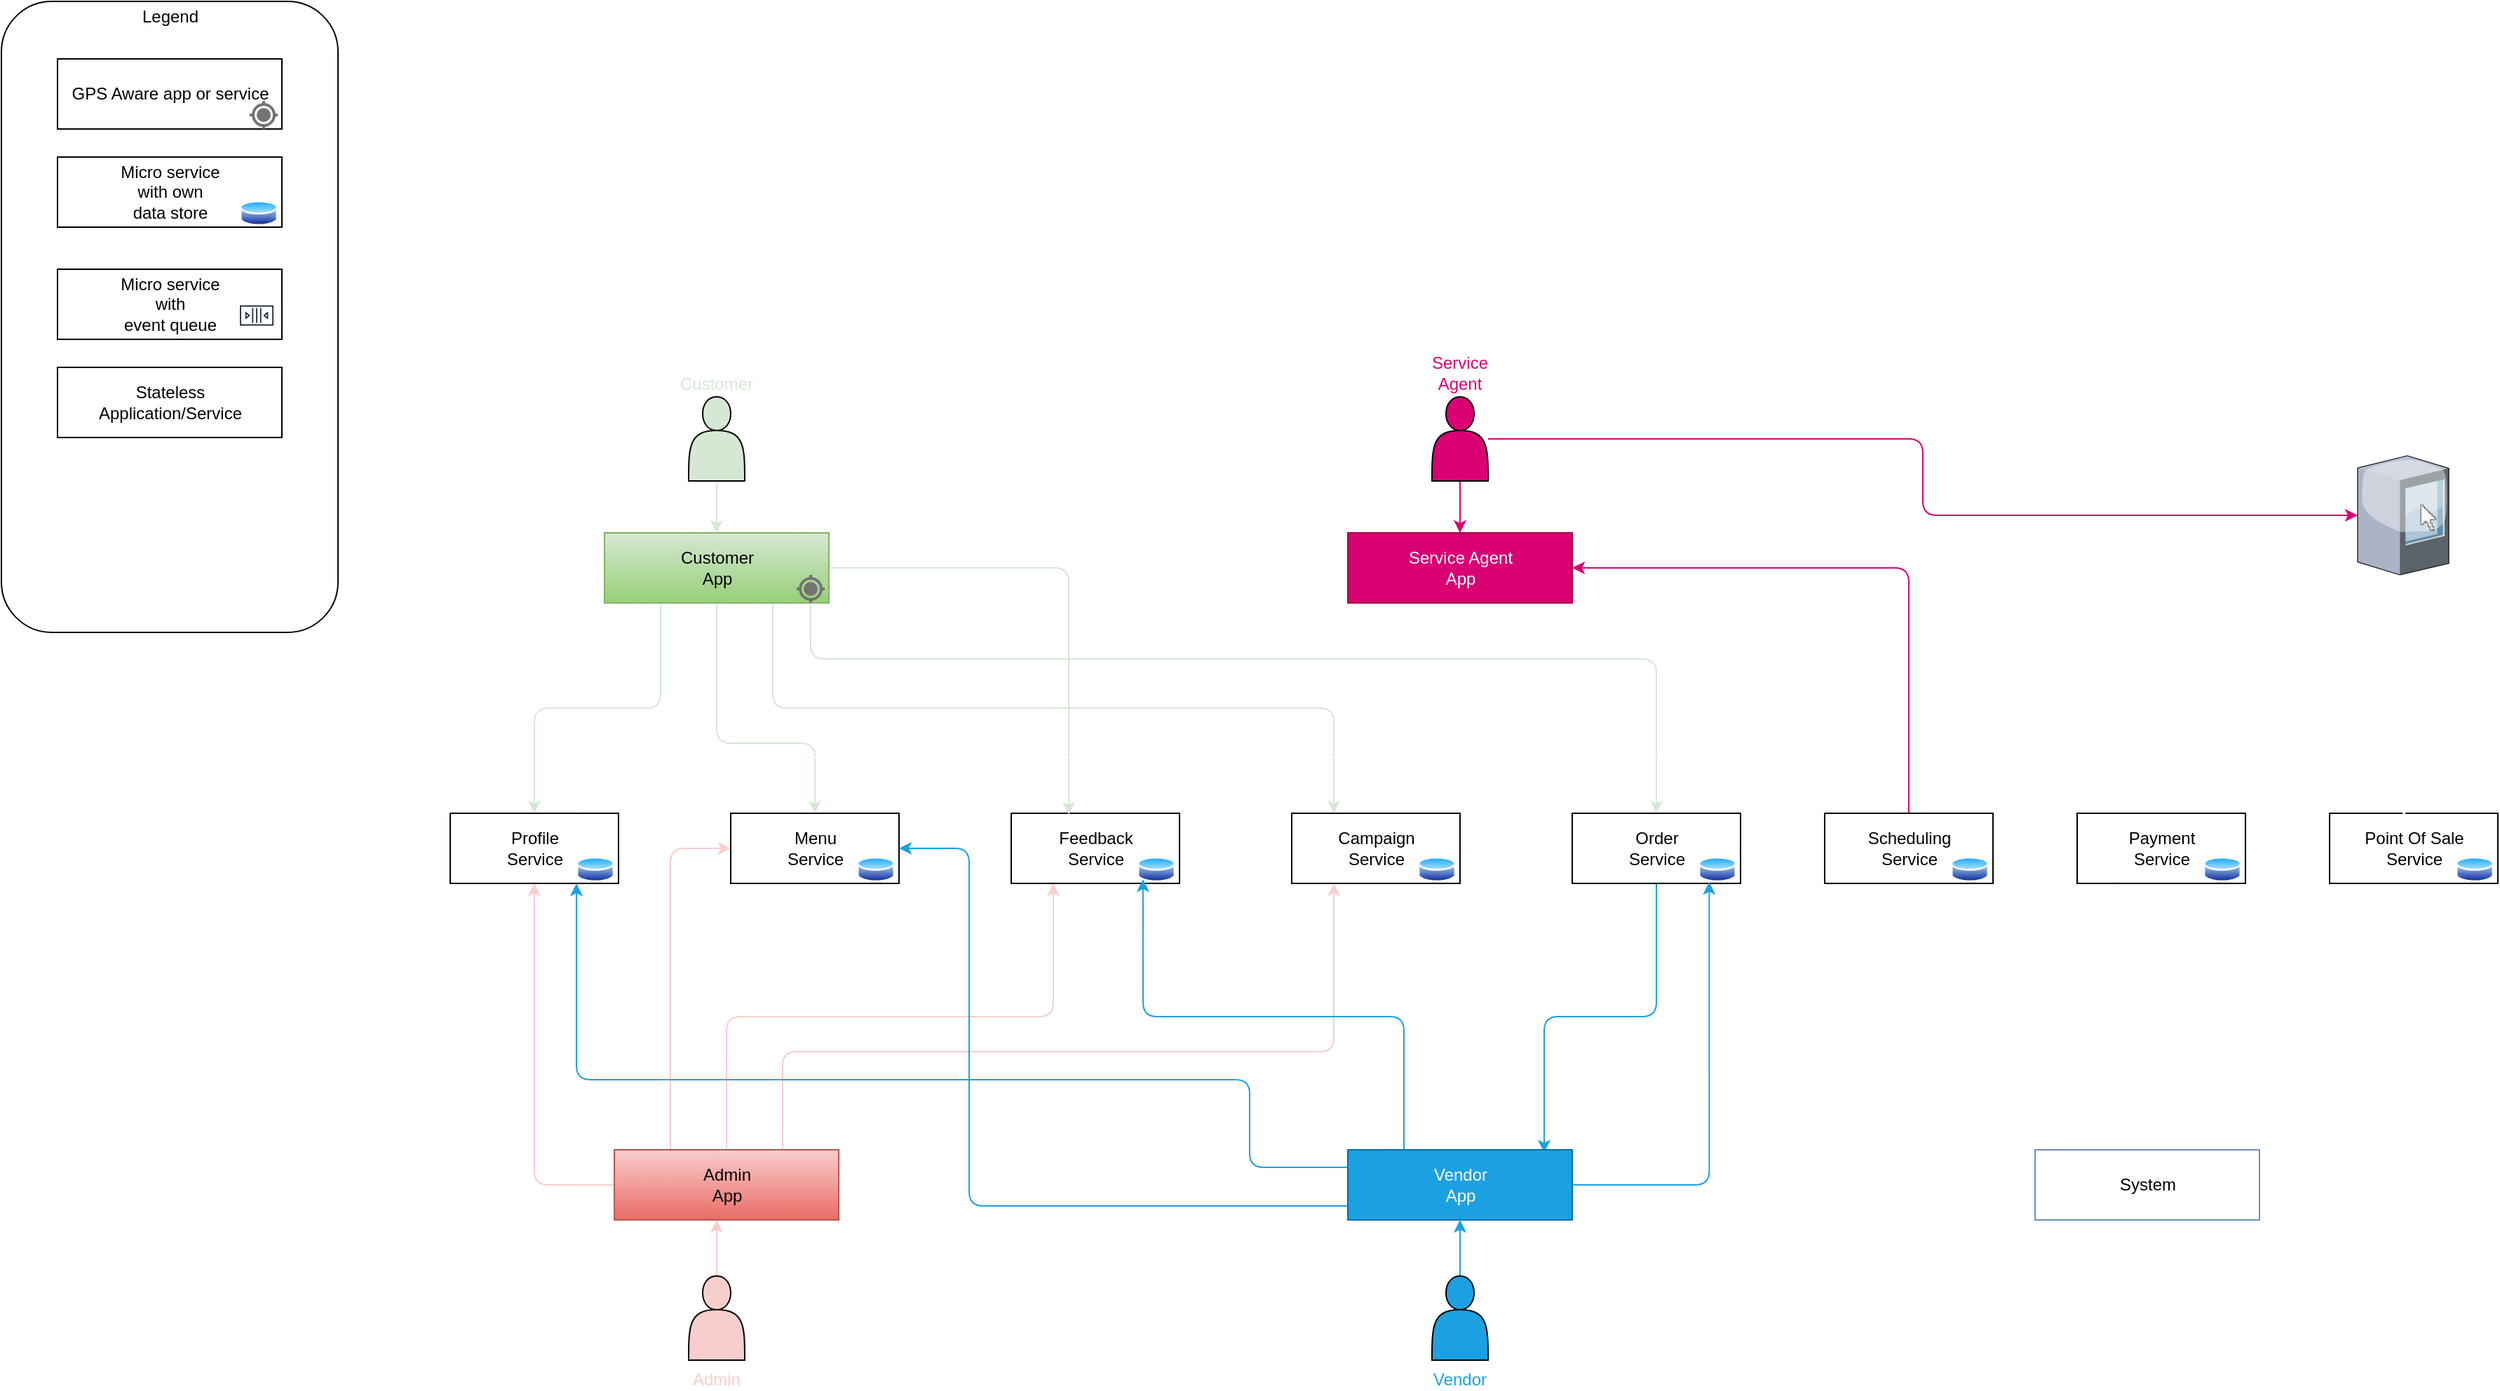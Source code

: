 <mxfile version="13.6.5">
    <diagram id="EafCfjscLrXSABuNNEOU" name="Page-1">
        <mxGraphModel dx="1667" dy="2340" grid="1" gridSize="10" guides="1" tooltips="1" connect="1" arrows="1" fold="1" page="1" pageScale="1" pageWidth="1920" pageHeight="1200" math="0" shadow="0">
            <root>
                <mxCell id="0"/>
                <mxCell id="1" parent="0"/>
                <mxCell id="66" value="" style="icon;html=1;labelBackgroundColor=none;labelPosition=center;verticalLabelPosition=bottom;align=center;verticalAlign=top;strokeColor=#000000;fillColor=#FFFFFF;fontColor=#FFFFFF;" vertex="1" parent="1">
                    <mxGeometry y="-1" width="240" height="450" as="geometry"/>
                </mxCell>
                <mxCell id="67" value="Profile&lt;br&gt;Service" style="html=1;dashed=0;whitespace=wrap;strokeColor=#000000;fillColor=#FFFFFF;fontColor=#000000;" vertex="1" parent="1">
                    <mxGeometry x="320" y="578" width="120" height="50" as="geometry"/>
                </mxCell>
                <mxCell id="68" value="Menu&lt;br&gt;Service" style="html=1;dashed=0;whitespace=wrap;strokeColor=#000000;fillColor=#FFFFFF;fontColor=#000000;" vertex="1" parent="1">
                    <mxGeometry x="520" y="578" width="120" height="50" as="geometry"/>
                </mxCell>
                <mxCell id="69" value="" style="aspect=fixed;perimeter=ellipsePerimeter;html=1;align=center;shadow=0;dashed=0;spacingTop=3;image;image=img/lib/active_directory/database.svg;strokeColor=#000000;fillColor=#FFFFFF;fontColor=#000000;" vertex="1" parent="1">
                    <mxGeometry x="410" y="608" width="27.03" height="20" as="geometry"/>
                </mxCell>
                <mxCell id="70" value="" style="aspect=fixed;perimeter=ellipsePerimeter;html=1;align=center;shadow=0;dashed=0;spacingTop=3;image;image=img/lib/active_directory/database.svg;strokeColor=#000000;fillColor=#FFFFFF;fontColor=#000000;" vertex="1" parent="1">
                    <mxGeometry x="610" y="608" width="27.03" height="20" as="geometry"/>
                </mxCell>
                <mxCell id="71" value="Feedback&lt;br&gt;Service" style="html=1;dashed=0;whitespace=wrap;strokeColor=#000000;fillColor=#FFFFFF;fontColor=#000000;" vertex="1" parent="1">
                    <mxGeometry x="720" y="578" width="120" height="50" as="geometry"/>
                </mxCell>
                <mxCell id="72" value="" style="aspect=fixed;perimeter=ellipsePerimeter;html=1;align=center;shadow=0;dashed=0;spacingTop=3;image;image=img/lib/active_directory/database.svg;strokeColor=#000000;fillColor=#FFFFFF;fontColor=#000000;" vertex="1" parent="1">
                    <mxGeometry x="810" y="608" width="27.03" height="20" as="geometry"/>
                </mxCell>
                <mxCell id="73" value="Campaign&lt;br&gt;Service" style="html=1;dashed=0;whitespace=wrap;strokeColor=#000000;fillColor=#FFFFFF;fontColor=#000000;" vertex="1" parent="1">
                    <mxGeometry x="920" y="578" width="120" height="50" as="geometry"/>
                </mxCell>
                <mxCell id="74" value="" style="aspect=fixed;perimeter=ellipsePerimeter;html=1;align=center;shadow=0;dashed=0;spacingTop=3;image;image=img/lib/active_directory/database.svg;strokeColor=#000000;fillColor=#FFFFFF;fontColor=#000000;" vertex="1" parent="1">
                    <mxGeometry x="1010" y="608" width="27.03" height="20" as="geometry"/>
                </mxCell>
                <mxCell id="75" style="edgeStyle=orthogonalEdgeStyle;rounded=1;orthogonalLoop=1;jettySize=auto;html=1;entryX=0.875;entryY=0.04;entryDx=0;entryDy=0;entryPerimeter=0;startArrow=none;startFill=0;endArrow=classic;endFill=1;fontColor=#000000;strokeColor=#1BA1E2;" edge="1" parent="1" source="77" target="93">
                    <mxGeometry relative="1" as="geometry"/>
                </mxCell>
                <mxCell id="76" style="edgeStyle=orthogonalEdgeStyle;rounded=1;orthogonalLoop=1;jettySize=auto;html=1;exitX=0.75;exitY=0;exitDx=0;exitDy=0;entryX=0.25;entryY=0;entryDx=0;entryDy=0;startArrow=none;startFill=0;endArrow=classic;endFill=1;fontColor=#000000;strokeColor=#FFFFFF;dashed=1;" edge="1" parent="1" source="77" target="119">
                    <mxGeometry relative="1" as="geometry">
                        <Array as="points">
                            <mxPoint x="1210" y="508"/>
                            <mxPoint x="1330" y="508"/>
                        </Array>
                    </mxGeometry>
                </mxCell>
                <mxCell id="77" value="Order&lt;br&gt;Service" style="html=1;dashed=0;whitespace=wrap;strokeColor=#000000;fillColor=#FFFFFF;fontColor=#000000;" vertex="1" parent="1">
                    <mxGeometry x="1120" y="578" width="120" height="50" as="geometry"/>
                </mxCell>
                <mxCell id="78" value="" style="aspect=fixed;perimeter=ellipsePerimeter;html=1;align=center;shadow=0;dashed=0;spacingTop=3;image;image=img/lib/active_directory/database.svg;strokeColor=#000000;fillColor=#FFFFFF;fontColor=#000000;" vertex="1" parent="1">
                    <mxGeometry x="1210" y="608" width="27.03" height="20" as="geometry"/>
                </mxCell>
                <mxCell id="79" style="edgeStyle=orthogonalEdgeStyle;orthogonalLoop=1;jettySize=auto;html=1;entryX=0.5;entryY=0;entryDx=0;entryDy=0;startArrow=none;startFill=0;endArrow=classic;endFill=1;fontColor=#000000;rounded=1;strokeColor=#D5E8D4;" edge="1" parent="1" source="83" target="67">
                    <mxGeometry relative="1" as="geometry">
                        <Array as="points">
                            <mxPoint x="470" y="503"/>
                            <mxPoint x="380" y="503"/>
                        </Array>
                    </mxGeometry>
                </mxCell>
                <mxCell id="80" style="edgeStyle=orthogonalEdgeStyle;rounded=1;orthogonalLoop=1;jettySize=auto;html=1;exitX=0.5;exitY=1;exitDx=0;exitDy=0;entryX=0.5;entryY=0;entryDx=0;entryDy=0;startArrow=none;startFill=0;endArrow=classic;endFill=1;fontColor=#000000;strokeColor=#D5E8D4;" edge="1" parent="1" source="83" target="68">
                    <mxGeometry relative="1" as="geometry">
                        <Array as="points">
                            <mxPoint x="510" y="528"/>
                            <mxPoint x="580" y="528"/>
                        </Array>
                    </mxGeometry>
                </mxCell>
                <mxCell id="81" style="edgeStyle=orthogonalEdgeStyle;rounded=1;orthogonalLoop=1;jettySize=auto;html=1;entryX=0.342;entryY=0.02;entryDx=0;entryDy=0;entryPerimeter=0;startArrow=none;startFill=0;endArrow=classic;endFill=1;fontColor=#000000;strokeColor=#D5E8D4;" edge="1" parent="1" source="83" target="71">
                    <mxGeometry relative="1" as="geometry"/>
                </mxCell>
                <mxCell id="82" style="edgeStyle=orthogonalEdgeStyle;rounded=1;orthogonalLoop=1;jettySize=auto;html=1;exitX=0.75;exitY=1;exitDx=0;exitDy=0;entryX=0.25;entryY=0;entryDx=0;entryDy=0;startArrow=none;startFill=0;endArrow=classic;endFill=1;fontColor=#000000;strokeColor=#D5E8D4;" edge="1" parent="1" source="83" target="73">
                    <mxGeometry relative="1" as="geometry">
                        <Array as="points">
                            <mxPoint x="550" y="503"/>
                            <mxPoint x="950" y="503"/>
                        </Array>
                    </mxGeometry>
                </mxCell>
                <mxCell id="83" value="Customer&lt;br&gt;App" style="html=1;dashed=0;whitespace=wrap;strokeColor=#82b366;fillColor=#d5e8d4;gradientColor=#97d077;fontColor=#000000;" vertex="1" parent="1">
                    <mxGeometry x="430" y="378" width="160" height="50" as="geometry"/>
                </mxCell>
                <mxCell id="84" style="edgeStyle=orthogonalEdgeStyle;rounded=1;orthogonalLoop=1;jettySize=auto;html=1;entryX=0.5;entryY=1;entryDx=0;entryDy=0;startArrow=none;startFill=0;endArrow=classic;endFill=1;fontColor=#000000;strokeColor=#F8CECC;" edge="1" parent="1" source="88" target="67">
                    <mxGeometry relative="1" as="geometry">
                        <Array as="points">
                            <mxPoint x="380" y="843"/>
                        </Array>
                    </mxGeometry>
                </mxCell>
                <mxCell id="85" style="edgeStyle=orthogonalEdgeStyle;rounded=1;orthogonalLoop=1;jettySize=auto;html=1;exitX=0.25;exitY=0;exitDx=0;exitDy=0;entryX=0;entryY=0.5;entryDx=0;entryDy=0;startArrow=none;startFill=0;endArrow=classic;endFill=1;fontColor=#000000;strokeColor=#F8CECC;" edge="1" parent="1" source="88" target="68">
                    <mxGeometry relative="1" as="geometry"/>
                </mxCell>
                <mxCell id="86" style="edgeStyle=orthogonalEdgeStyle;rounded=1;orthogonalLoop=1;jettySize=auto;html=1;exitX=0.5;exitY=0;exitDx=0;exitDy=0;entryX=0.25;entryY=1;entryDx=0;entryDy=0;startArrow=none;startFill=0;endArrow=classic;endFill=1;fontColor=#000000;strokeColor=#F8CECC;" edge="1" parent="1" source="88" target="71">
                    <mxGeometry relative="1" as="geometry"/>
                </mxCell>
                <mxCell id="87" style="edgeStyle=orthogonalEdgeStyle;rounded=1;orthogonalLoop=1;jettySize=auto;html=1;exitX=0.75;exitY=0;exitDx=0;exitDy=0;entryX=0.25;entryY=1;entryDx=0;entryDy=0;startArrow=none;startFill=0;endArrow=classic;endFill=1;fontColor=#000000;strokeColor=#F8CECC;" edge="1" parent="1" source="88" target="73">
                    <mxGeometry relative="1" as="geometry">
                        <Array as="points">
                            <mxPoint x="557" y="748"/>
                            <mxPoint x="950" y="748"/>
                        </Array>
                    </mxGeometry>
                </mxCell>
                <mxCell id="88" value="Admin&lt;br&gt;App" style="html=1;dashed=0;whitespace=wrap;strokeColor=#b85450;fillColor=#f8cecc;gradientColor=#ea6b66;" vertex="1" parent="1">
                    <mxGeometry x="437.03" y="818" width="160" height="50" as="geometry"/>
                </mxCell>
                <mxCell id="89" style="edgeStyle=orthogonalEdgeStyle;rounded=1;orthogonalLoop=1;jettySize=auto;html=1;exitX=0.25;exitY=0;exitDx=0;exitDy=0;entryX=0;entryY=1;entryDx=0;entryDy=0;startArrow=none;startFill=0;endArrow=classic;endFill=1;fontColor=#000000;strokeColor=#1BA1E2;" edge="1" parent="1" source="93" target="72">
                    <mxGeometry relative="1" as="geometry"/>
                </mxCell>
                <mxCell id="90" style="edgeStyle=orthogonalEdgeStyle;rounded=1;orthogonalLoop=1;jettySize=auto;html=1;entryX=0.25;entryY=1;entryDx=0;entryDy=0;startArrow=none;startFill=0;endArrow=classic;endFill=1;fontColor=#000000;strokeColor=#1BA1E2;" edge="1" parent="1" source="93" target="78">
                    <mxGeometry relative="1" as="geometry"/>
                </mxCell>
                <mxCell id="91" style="edgeStyle=orthogonalEdgeStyle;rounded=1;orthogonalLoop=1;jettySize=auto;html=1;entryX=1;entryY=0.5;entryDx=0;entryDy=0;startArrow=none;startFill=0;endArrow=classic;endFill=1;fontColor=#000000;strokeColor=#1BA1E2;" edge="1" parent="1" source="93" target="68">
                    <mxGeometry relative="1" as="geometry">
                        <Array as="points">
                            <mxPoint x="690" y="858"/>
                            <mxPoint x="690" y="603"/>
                        </Array>
                    </mxGeometry>
                </mxCell>
                <mxCell id="92" style="edgeStyle=orthogonalEdgeStyle;rounded=1;orthogonalLoop=1;jettySize=auto;html=1;exitX=0;exitY=0.25;exitDx=0;exitDy=0;entryX=0.75;entryY=1;entryDx=0;entryDy=0;startArrow=none;startFill=0;endArrow=classic;endFill=1;fontColor=#000000;strokeColor=#1BA1E2;" edge="1" parent="1" source="93" target="67">
                    <mxGeometry relative="1" as="geometry">
                        <Array as="points">
                            <mxPoint x="890" y="831"/>
                            <mxPoint x="890" y="768"/>
                            <mxPoint x="410" y="768"/>
                        </Array>
                    </mxGeometry>
                </mxCell>
                <mxCell id="93" value="Vendor&lt;br&gt;App" style="html=1;dashed=0;whitespace=wrap;strokeColor=#006EAF;fillColor=#1ba1e2;fontColor=#ffffff;" vertex="1" parent="1">
                    <mxGeometry x="960" y="818" width="160" height="50" as="geometry"/>
                </mxCell>
                <mxCell id="94" style="edgeStyle=orthogonalEdgeStyle;rounded=1;orthogonalLoop=1;jettySize=auto;html=1;startArrow=none;startFill=0;endArrow=classic;endFill=1;fontColor=#000000;strokeColor=#D5E8D4;" edge="1" parent="1" source="95" target="77">
                    <mxGeometry relative="1" as="geometry">
                        <Array as="points">
                            <mxPoint x="577" y="468"/>
                            <mxPoint x="1180" y="468"/>
                        </Array>
                    </mxGeometry>
                </mxCell>
                <mxCell id="95" value="" style="dashed=0;aspect=fixed;verticalLabelPosition=bottom;verticalAlign=top;align=center;shape=mxgraph.gmdl.gps;strokeColor=#737373;fillColor=#737373;shadow=0;strokeWidth=2;fontColor=#000000;" vertex="1" parent="1">
                    <mxGeometry x="567.03" y="408" width="20" height="20" as="geometry"/>
                </mxCell>
                <mxCell id="96" value="GPS Aware app or service" style="html=1;dashed=0;whitespace=wrap;strokeColor=#000000;fillColor=#FFFFFF;fontColor=#000000;" vertex="1" parent="1">
                    <mxGeometry x="40" y="40" width="160" height="50" as="geometry"/>
                </mxCell>
                <mxCell id="97" value="" style="dashed=0;aspect=fixed;verticalLabelPosition=bottom;verticalAlign=top;align=center;shape=mxgraph.gmdl.gps;strokeColor=#737373;fillColor=#737373;shadow=0;strokeWidth=2;fontColor=#000000;" vertex="1" parent="1">
                    <mxGeometry x="177.03" y="70" width="20" height="20" as="geometry"/>
                </mxCell>
                <mxCell id="98" value="Micro service&lt;br&gt;with own &lt;br&gt;data store" style="html=1;dashed=0;whitespace=wrap;strokeColor=#000000;fillColor=#FFFFFF;fontColor=#000000;" vertex="1" parent="1">
                    <mxGeometry x="40" y="110" width="160" height="50" as="geometry"/>
                </mxCell>
                <mxCell id="99" value="" style="aspect=fixed;perimeter=ellipsePerimeter;html=1;align=center;shadow=0;dashed=0;spacingTop=3;image;image=img/lib/active_directory/database.svg;strokeColor=#000000;fillColor=#FFFFFF;fontColor=#000000;" vertex="1" parent="1">
                    <mxGeometry x="170" y="140" width="27.03" height="20" as="geometry"/>
                </mxCell>
                <mxCell id="100" value="Micro service&lt;br&gt;with&lt;br&gt;event queue" style="html=1;dashed=0;whitespace=wrap;strokeColor=#000000;fillColor=#FFFFFF;fontColor=#000000;" vertex="1" parent="1">
                    <mxGeometry x="40" y="190" width="160" height="50" as="geometry"/>
                </mxCell>
                <mxCell id="101" value="" style="outlineConnect=0;fontColor=#232F3E;gradientColor=none;strokeColor=#232F3E;fillColor=#ffffff;dashed=0;verticalLabelPosition=bottom;verticalAlign=top;align=center;html=1;fontSize=12;fontStyle=0;aspect=fixed;shape=mxgraph.aws4.resourceIcon;resIcon=mxgraph.aws4.queue;" vertex="1" parent="1">
                    <mxGeometry x="167.03" y="208" width="30" height="30" as="geometry"/>
                </mxCell>
                <mxCell id="102" value="Legend" style="text;html=1;align=center;verticalAlign=middle;resizable=0;points=[];autosize=1;fontColor=#000000;" vertex="1" parent="1">
                    <mxGeometry x="90" width="60" height="20" as="geometry"/>
                </mxCell>
                <mxCell id="103" value="Stateless&lt;br&gt;Application/Service" style="html=1;dashed=0;whitespace=wrap;strokeColor=#000000;fillColor=#FFFFFF;fontColor=#000000;" vertex="1" parent="1">
                    <mxGeometry x="40" y="260" width="160" height="50" as="geometry"/>
                </mxCell>
                <mxCell id="104" style="edgeStyle=orthogonalEdgeStyle;rounded=1;orthogonalLoop=1;jettySize=auto;html=1;entryX=0.5;entryY=0;entryDx=0;entryDy=0;startArrow=none;startFill=0;endArrow=classic;endFill=1;fontColor=#D5E8D4;strokeColor=#D5E8D4;" edge="1" parent="1" source="106" target="83">
                    <mxGeometry relative="1" as="geometry"/>
                </mxCell>
                <mxCell id="105" style="edgeStyle=orthogonalEdgeStyle;rounded=1;orthogonalLoop=1;jettySize=auto;html=1;startArrow=none;startFill=0;endArrow=classic;endFill=1;strokeColor=#FFFFFF;fontColor=#000000;" edge="1" parent="1" source="106" target="124">
                    <mxGeometry relative="1" as="geometry">
                        <Array as="points">
                            <mxPoint x="510" y="238"/>
                            <mxPoint x="1700" y="238"/>
                        </Array>
                    </mxGeometry>
                </mxCell>
                <mxCell id="106" value="Customer" style="shape=actor;whiteSpace=wrap;html=1;sketch=0;strokeColor=#000000;fillColor=#D5E8D4;labelPosition=center;verticalLabelPosition=top;align=center;verticalAlign=bottom;fontColor=#D5E8D4;" vertex="1" parent="1">
                    <mxGeometry x="490" y="281" width="40" height="60" as="geometry"/>
                </mxCell>
                <mxCell id="107" style="edgeStyle=orthogonalEdgeStyle;rounded=1;orthogonalLoop=1;jettySize=auto;html=1;entryX=0.456;entryY=1;entryDx=0;entryDy=0;entryPerimeter=0;startArrow=none;startFill=0;endArrow=classic;endFill=1;fontColor=#F8CECC;strokeColor=#F8CECC;" edge="1" parent="1" source="108" target="88">
                    <mxGeometry relative="1" as="geometry"/>
                </mxCell>
                <mxCell id="108" value="Admin" style="shape=actor;whiteSpace=wrap;html=1;sketch=0;strokeColor=#000000;labelPosition=center;verticalLabelPosition=bottom;align=center;verticalAlign=top;fillColor=#F8CECC;fontColor=#F8CECC;" vertex="1" parent="1">
                    <mxGeometry x="490" y="908" width="40" height="60" as="geometry"/>
                </mxCell>
                <mxCell id="109" style="edgeStyle=orthogonalEdgeStyle;rounded=1;orthogonalLoop=1;jettySize=auto;html=1;entryX=0.5;entryY=1;entryDx=0;entryDy=0;startArrow=none;startFill=0;endArrow=classic;endFill=1;fontColor=#1BA1E2;strokeColor=#1BA1E2;" edge="1" parent="1" source="110" target="93">
                    <mxGeometry relative="1" as="geometry"/>
                </mxCell>
                <mxCell id="110" value="Vendor" style="shape=actor;whiteSpace=wrap;html=1;sketch=0;strokeColor=#000000;labelPosition=center;verticalLabelPosition=bottom;align=center;verticalAlign=top;fillColor=#1BA1E2;fontColor=#1BA1E2;" vertex="1" parent="1">
                    <mxGeometry x="1020" y="908" width="40" height="60" as="geometry"/>
                </mxCell>
                <mxCell id="111" value="Service Agent&lt;br&gt;App" style="html=1;dashed=0;whitespace=wrap;strokeColor=#A50040;fillColor=#d80073;fontColor=#ffffff;" vertex="1" parent="1">
                    <mxGeometry x="960" y="378" width="160" height="50" as="geometry"/>
                </mxCell>
                <mxCell id="112" style="edgeStyle=orthogonalEdgeStyle;rounded=1;orthogonalLoop=1;jettySize=auto;html=1;entryX=0.5;entryY=0;entryDx=0;entryDy=0;startArrow=none;startFill=0;endArrow=classic;endFill=1;fontColor=#000000;strokeColor=#D80073;" edge="1" parent="1" source="114" target="111">
                    <mxGeometry relative="1" as="geometry"/>
                </mxCell>
                <mxCell id="113" style="edgeStyle=orthogonalEdgeStyle;rounded=1;orthogonalLoop=1;jettySize=auto;html=1;startArrow=none;startFill=0;endArrow=classic;endFill=1;fontColor=#000000;strokeColor=#D80073;" edge="1" parent="1" source="114" target="124">
                    <mxGeometry relative="1" as="geometry"/>
                </mxCell>
                <mxCell id="114" value="Service&lt;br&gt;Agent" style="shape=actor;whiteSpace=wrap;html=1;sketch=0;strokeColor=#000000;labelPosition=center;verticalLabelPosition=top;align=center;verticalAlign=bottom;fillColor=#D80073;fontColor=#D80073;" vertex="1" parent="1">
                    <mxGeometry x="1020" y="281" width="40" height="60" as="geometry"/>
                </mxCell>
                <mxCell id="115" style="edgeStyle=orthogonalEdgeStyle;rounded=1;orthogonalLoop=1;jettySize=auto;html=1;entryX=0.75;entryY=0;entryDx=0;entryDy=0;startArrow=none;startFill=0;endArrow=classic;endFill=1;strokeColor=#FFFFFF;fontColor=#000000;" edge="1" parent="1" source="116" target="67">
                    <mxGeometry relative="1" as="geometry">
                        <Array as="points">
                            <mxPoint x="1540" y="538"/>
                            <mxPoint x="410" y="538"/>
                        </Array>
                    </mxGeometry>
                </mxCell>
                <mxCell id="116" value="Payment&lt;br&gt;Service" style="html=1;dashed=0;whitespace=wrap;strokeColor=#000000;fillColor=#FFFFFF;fontColor=#000000;" vertex="1" parent="1">
                    <mxGeometry x="1480" y="578" width="120" height="50" as="geometry"/>
                </mxCell>
                <mxCell id="117" value="" style="aspect=fixed;perimeter=ellipsePerimeter;html=1;align=center;shadow=0;dashed=0;spacingTop=3;image;image=img/lib/active_directory/database.svg;strokeColor=#000000;fillColor=#FFFFFF;fontColor=#000000;" vertex="1" parent="1">
                    <mxGeometry x="1570" y="608" width="27.03" height="20" as="geometry"/>
                </mxCell>
                <mxCell id="118" style="edgeStyle=orthogonalEdgeStyle;rounded=1;orthogonalLoop=1;jettySize=auto;html=1;entryX=1;entryY=0.5;entryDx=0;entryDy=0;startArrow=none;startFill=0;endArrow=classic;endFill=1;fontColor=#000000;strokeColor=#D80073;" edge="1" parent="1" source="119" target="111">
                    <mxGeometry relative="1" as="geometry">
                        <Array as="points">
                            <mxPoint x="1360" y="403"/>
                        </Array>
                    </mxGeometry>
                </mxCell>
                <mxCell id="119" value="Scheduling&lt;br&gt;Service" style="html=1;dashed=0;whitespace=wrap;strokeColor=#000000;fillColor=#FFFFFF;fontColor=#000000;" vertex="1" parent="1">
                    <mxGeometry x="1300" y="578" width="120" height="50" as="geometry"/>
                </mxCell>
                <mxCell id="120" value="" style="aspect=fixed;perimeter=ellipsePerimeter;html=1;align=center;shadow=0;dashed=0;spacingTop=3;image;image=img/lib/active_directory/database.svg;strokeColor=#000000;fillColor=#FFFFFF;fontColor=#000000;" vertex="1" parent="1">
                    <mxGeometry x="1390" y="608" width="27.03" height="20" as="geometry"/>
                </mxCell>
                <mxCell id="121" value="Point Of Sale&lt;br&gt;Service" style="html=1;dashed=0;whitespace=wrap;strokeColor=#000000;fillColor=#FFFFFF;fontColor=#000000;" vertex="1" parent="1">
                    <mxGeometry x="1660" y="578" width="120" height="50" as="geometry"/>
                </mxCell>
                <mxCell id="122" value="" style="aspect=fixed;perimeter=ellipsePerimeter;html=1;align=center;shadow=0;dashed=0;spacingTop=3;image;image=img/lib/active_directory/database.svg;strokeColor=#000000;fillColor=#FFFFFF;fontColor=#000000;" vertex="1" parent="1">
                    <mxGeometry x="1750" y="608" width="27.03" height="20" as="geometry"/>
                </mxCell>
                <mxCell id="123" style="edgeStyle=orthogonalEdgeStyle;rounded=1;orthogonalLoop=1;jettySize=auto;html=1;entryX=0.442;entryY=0.04;entryDx=0;entryDy=0;entryPerimeter=0;dashed=1;startArrow=none;startFill=0;endArrow=classic;endFill=1;strokeColor=#FFFFFF;fontColor=#000000;" edge="1" parent="1" source="124" target="121">
                    <mxGeometry relative="1" as="geometry"/>
                </mxCell>
                <mxCell id="124" value="Point Of Sale" style="verticalLabelPosition=top;aspect=fixed;html=1;verticalAlign=bottom;strokeColor=none;align=right;outlineConnect=0;shape=mxgraph.citrix.kiosk;sketch=0;fillColor=#DAE8FC;fontColor=#FFFFFF;labelPosition=left;" vertex="1" parent="1">
                    <mxGeometry x="1680" y="323" width="65" height="85" as="geometry"/>
                </mxCell>
                <mxCell id="125" style="edgeStyle=orthogonalEdgeStyle;rounded=1;orthogonalLoop=1;jettySize=auto;html=1;exitX=0.75;exitY=0;exitDx=0;exitDy=0;entryX=0.425;entryY=1.06;entryDx=0;entryDy=0;entryPerimeter=0;startArrow=none;startFill=0;endArrow=classic;endFill=1;strokeColor=#FFFFFF;fontColor=#000000;" edge="1" parent="1" source="130" target="121">
                    <mxGeometry relative="1" as="geometry"/>
                </mxCell>
                <mxCell id="126" style="edgeStyle=orthogonalEdgeStyle;rounded=1;orthogonalLoop=1;jettySize=auto;html=1;entryX=0.683;entryY=1.04;entryDx=0;entryDy=0;entryPerimeter=0;startArrow=none;startFill=0;endArrow=classic;endFill=1;strokeColor=#FFFFFF;fontColor=#000000;" edge="1" parent="1" source="130" target="121">
                    <mxGeometry relative="1" as="geometry">
                        <Array as="points">
                            <mxPoint x="1742" y="843"/>
                        </Array>
                    </mxGeometry>
                </mxCell>
                <mxCell id="127" style="edgeStyle=orthogonalEdgeStyle;rounded=1;orthogonalLoop=1;jettySize=auto;html=1;entryX=0.25;entryY=1;entryDx=0;entryDy=0;startArrow=none;startFill=0;endArrow=classic;endFill=1;strokeColor=#FFFFFF;fontColor=#000000;" edge="1" parent="1" source="130" target="116">
                    <mxGeometry relative="1" as="geometry"/>
                </mxCell>
                <mxCell id="128" style="edgeStyle=orthogonalEdgeStyle;rounded=1;orthogonalLoop=1;jettySize=auto;html=1;exitX=0.25;exitY=0;exitDx=0;exitDy=0;entryX=0.583;entryY=1.02;entryDx=0;entryDy=0;entryPerimeter=0;startArrow=none;startFill=0;endArrow=classic;endFill=1;strokeColor=#FFFFFF;fontColor=#000000;dashed=1;" edge="1" parent="1" source="130" target="119">
                    <mxGeometry relative="1" as="geometry"/>
                </mxCell>
                <mxCell id="129" style="edgeStyle=orthogonalEdgeStyle;rounded=1;orthogonalLoop=1;jettySize=auto;html=1;entryX=1;entryY=0.5;entryDx=0;entryDy=0;startArrow=none;startFill=0;endArrow=classic;endFill=1;strokeColor=#FFFFFF;fontColor=#000000;dashed=1;" edge="1" parent="1" source="130" target="77">
                    <mxGeometry relative="1" as="geometry">
                        <Array as="points">
                            <mxPoint x="1280" y="843"/>
                            <mxPoint x="1280" y="603"/>
                        </Array>
                    </mxGeometry>
                </mxCell>
                <mxCell id="130" value="System" style="html=1;dashed=0;whitespace=wrap;strokeColor=#6c8ebf;fontColor=#000000;fillColor=#FFFFFF;" vertex="1" parent="1">
                    <mxGeometry x="1450" y="818" width="160" height="50" as="geometry"/>
                </mxCell>
            </root>
        </mxGraphModel>
    </diagram>
</mxfile>